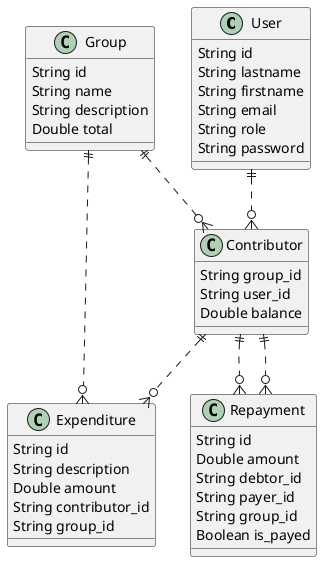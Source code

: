 @startuml UML

class User {
    String id
    String lastname
    String firstname
    String email
    String role
    String password
}

class Expenditure {
    String id
    String description
    Double amount
    String contributor_id
    String group_id
}

class Group {
    String id
    String name
    String description
    Double total
}

class Contributor {
    String group_id
    String user_id
    Double balance
}

class Repayment {
    String id
    Double amount
    String debtor_id
    String payer_id
    String group_id
    Boolean is_payed
}


Contributor ||..o{ Expenditure
Contributor ||..o{ Repayment
Contributor ||..o{ Repayment
Group ||..o{ Expenditure
User ||..o{ Contributor
Group ||..o{ Contributor


@enduml
